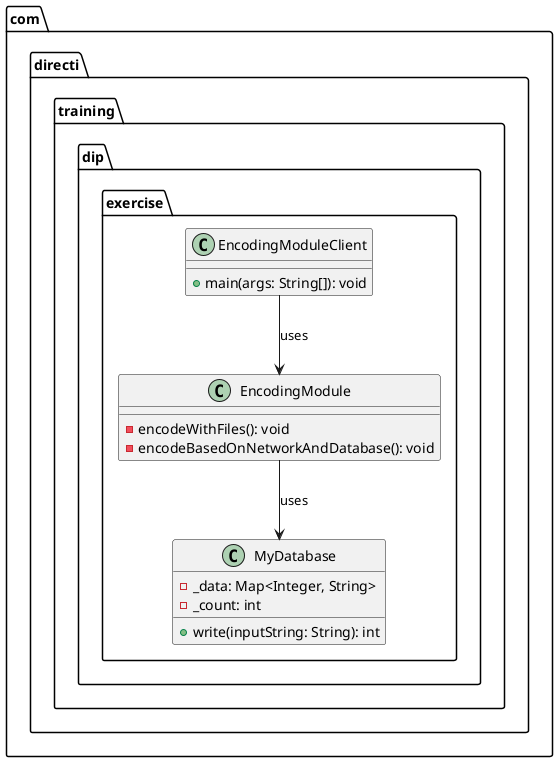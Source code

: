 
@startuml
package "com.directi.training.dip.exercise" {
    class EncodingModule {
        -encodeWithFiles(): void
        -encodeBasedOnNetworkAndDatabase(): void
    }

    class EncodingModuleClient {
        +main(args: String[]): void
    }

    class MyDatabase {
        -_data: Map<Integer, String>
        -_count: int
        +write(inputString: String): int
    }

    EncodingModuleClient --> EncodingModule : uses
    EncodingModule --> MyDatabase : uses
}
@enduml
